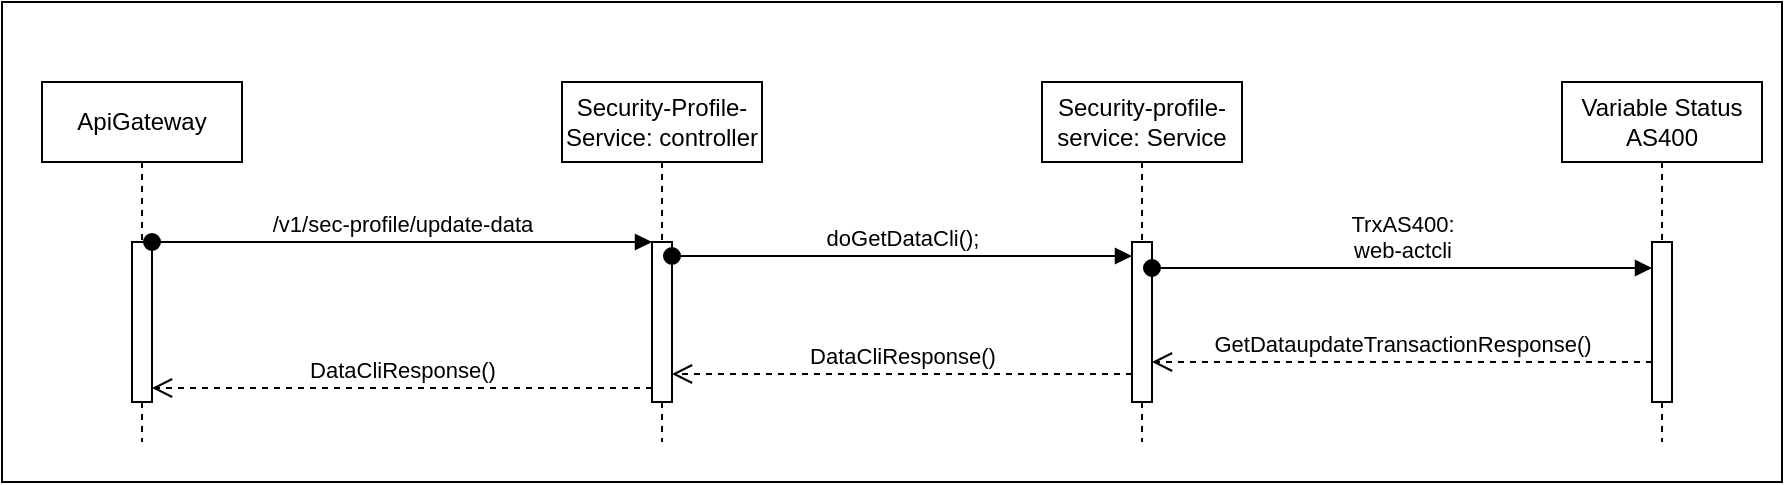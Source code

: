 <mxfile version="22.1.18" type="github">
  <diagram name="Page-1" id="2YBvvXClWsGukQMizWep">
    <mxGraphModel dx="1438" dy="699" grid="1" gridSize="10" guides="1" tooltips="1" connect="1" arrows="1" fold="1" page="1" pageScale="1" pageWidth="850" pageHeight="1100" math="0" shadow="0">
      <root>
        <mxCell id="0" />
        <mxCell id="1" parent="0" />
        <mxCell id="nOnCBORDjT6vLXgUn_2w-1" value="" style="rounded=0;whiteSpace=wrap;html=1;" vertex="1" parent="1">
          <mxGeometry x="40" width="890" height="240" as="geometry" />
        </mxCell>
        <mxCell id="nOnCBORDjT6vLXgUn_2w-2" value="ApiGateway" style="shape=umlLifeline;perimeter=lifelinePerimeter;whiteSpace=wrap;html=1;container=0;dropTarget=0;collapsible=0;recursiveResize=0;outlineConnect=0;portConstraint=eastwest;newEdgeStyle={&quot;edgeStyle&quot;:&quot;elbowEdgeStyle&quot;,&quot;elbow&quot;:&quot;vertical&quot;,&quot;curved&quot;:0,&quot;rounded&quot;:0};" vertex="1" parent="1">
          <mxGeometry x="60" y="40" width="100" height="180" as="geometry" />
        </mxCell>
        <mxCell id="nOnCBORDjT6vLXgUn_2w-3" value="" style="html=1;points=[];perimeter=orthogonalPerimeter;outlineConnect=0;targetShapes=umlLifeline;portConstraint=eastwest;newEdgeStyle={&quot;edgeStyle&quot;:&quot;elbowEdgeStyle&quot;,&quot;elbow&quot;:&quot;vertical&quot;,&quot;curved&quot;:0,&quot;rounded&quot;:0};" vertex="1" parent="nOnCBORDjT6vLXgUn_2w-2">
          <mxGeometry x="45" y="80" width="10" height="80" as="geometry" />
        </mxCell>
        <mxCell id="nOnCBORDjT6vLXgUn_2w-4" value="Security-Profile-Service: controller" style="shape=umlLifeline;perimeter=lifelinePerimeter;whiteSpace=wrap;html=1;container=0;dropTarget=0;collapsible=0;recursiveResize=0;outlineConnect=0;portConstraint=eastwest;newEdgeStyle={&quot;edgeStyle&quot;:&quot;elbowEdgeStyle&quot;,&quot;elbow&quot;:&quot;vertical&quot;,&quot;curved&quot;:0,&quot;rounded&quot;:0};" vertex="1" parent="1">
          <mxGeometry x="320" y="40" width="100" height="180" as="geometry" />
        </mxCell>
        <mxCell id="nOnCBORDjT6vLXgUn_2w-5" value="" style="html=1;points=[];perimeter=orthogonalPerimeter;outlineConnect=0;targetShapes=umlLifeline;portConstraint=eastwest;newEdgeStyle={&quot;edgeStyle&quot;:&quot;elbowEdgeStyle&quot;,&quot;elbow&quot;:&quot;vertical&quot;,&quot;curved&quot;:0,&quot;rounded&quot;:0};" vertex="1" parent="nOnCBORDjT6vLXgUn_2w-4">
          <mxGeometry x="45" y="80" width="10" height="80" as="geometry" />
        </mxCell>
        <mxCell id="nOnCBORDjT6vLXgUn_2w-6" value="DataCliResponse()" style="html=1;verticalAlign=bottom;endArrow=open;dashed=1;endSize=8;edgeStyle=elbowEdgeStyle;elbow=vertical;curved=0;rounded=0;" edge="1" parent="1">
          <mxGeometry relative="1" as="geometry">
            <mxPoint x="115" y="193" as="targetPoint" />
            <Array as="points">
              <mxPoint x="310" y="193" />
              <mxPoint x="190" y="293" />
            </Array>
            <mxPoint as="offset" />
            <mxPoint x="365" y="193" as="sourcePoint" />
          </mxGeometry>
        </mxCell>
        <mxCell id="nOnCBORDjT6vLXgUn_2w-7" value="Security-profile-service: Service" style="shape=umlLifeline;perimeter=lifelinePerimeter;whiteSpace=wrap;html=1;container=0;dropTarget=0;collapsible=0;recursiveResize=0;outlineConnect=0;portConstraint=eastwest;newEdgeStyle={&quot;edgeStyle&quot;:&quot;elbowEdgeStyle&quot;,&quot;elbow&quot;:&quot;vertical&quot;,&quot;curved&quot;:0,&quot;rounded&quot;:0};" vertex="1" parent="1">
          <mxGeometry x="560" y="40" width="100" height="180" as="geometry" />
        </mxCell>
        <mxCell id="nOnCBORDjT6vLXgUn_2w-8" value="" style="html=1;points=[];perimeter=orthogonalPerimeter;outlineConnect=0;targetShapes=umlLifeline;portConstraint=eastwest;newEdgeStyle={&quot;edgeStyle&quot;:&quot;elbowEdgeStyle&quot;,&quot;elbow&quot;:&quot;vertical&quot;,&quot;curved&quot;:0,&quot;rounded&quot;:0};" vertex="1" parent="nOnCBORDjT6vLXgUn_2w-7">
          <mxGeometry x="45" y="80" width="10" height="80" as="geometry" />
        </mxCell>
        <mxCell id="nOnCBORDjT6vLXgUn_2w-9" value="Variable Status AS400" style="shape=umlLifeline;perimeter=lifelinePerimeter;whiteSpace=wrap;html=1;container=0;dropTarget=0;collapsible=0;recursiveResize=0;outlineConnect=0;portConstraint=eastwest;newEdgeStyle={&quot;edgeStyle&quot;:&quot;elbowEdgeStyle&quot;,&quot;elbow&quot;:&quot;vertical&quot;,&quot;curved&quot;:0,&quot;rounded&quot;:0};" vertex="1" parent="1">
          <mxGeometry x="820" y="40" width="100" height="180" as="geometry" />
        </mxCell>
        <mxCell id="nOnCBORDjT6vLXgUn_2w-10" value="" style="html=1;points=[];perimeter=orthogonalPerimeter;outlineConnect=0;targetShapes=umlLifeline;portConstraint=eastwest;newEdgeStyle={&quot;edgeStyle&quot;:&quot;elbowEdgeStyle&quot;,&quot;elbow&quot;:&quot;vertical&quot;,&quot;curved&quot;:0,&quot;rounded&quot;:0};" vertex="1" parent="nOnCBORDjT6vLXgUn_2w-9">
          <mxGeometry x="45" y="80" width="10" height="80" as="geometry" />
        </mxCell>
        <mxCell id="nOnCBORDjT6vLXgUn_2w-11" value="/v1/sec-profile/update-data" style="html=1;verticalAlign=bottom;startArrow=oval;endArrow=block;startSize=8;edgeStyle=elbowEdgeStyle;elbow=vertical;curved=0;rounded=0;" edge="1" parent="1" source="nOnCBORDjT6vLXgUn_2w-3" target="nOnCBORDjT6vLXgUn_2w-5">
          <mxGeometry relative="1" as="geometry">
            <mxPoint x="150" y="120" as="sourcePoint" />
            <mxPoint x="210.0" y="120.31" as="targetPoint" />
            <Array as="points">
              <mxPoint x="210" y="120" />
            </Array>
            <mxPoint as="offset" />
          </mxGeometry>
        </mxCell>
        <mxCell id="nOnCBORDjT6vLXgUn_2w-12" value="doGetDataCli();" style="html=1;verticalAlign=bottom;startArrow=oval;endArrow=block;startSize=8;edgeStyle=elbowEdgeStyle;elbow=vertical;curved=0;rounded=0;" edge="1" parent="1">
          <mxGeometry relative="1" as="geometry">
            <mxPoint x="375" y="127" as="sourcePoint" />
            <mxPoint x="605" y="127" as="targetPoint" />
            <Array as="points">
              <mxPoint x="560" y="127" />
              <mxPoint x="485" y="127" />
            </Array>
            <mxPoint as="offset" />
          </mxGeometry>
        </mxCell>
        <mxCell id="nOnCBORDjT6vLXgUn_2w-13" value="DataCliResponse()" style="html=1;verticalAlign=bottom;endArrow=open;dashed=1;endSize=8;edgeStyle=elbowEdgeStyle;elbow=vertical;curved=0;rounded=0;" edge="1" parent="1">
          <mxGeometry x="-0.001" relative="1" as="geometry">
            <mxPoint x="375" y="186" as="targetPoint" />
            <Array as="points">
              <mxPoint x="570" y="186" />
              <mxPoint x="425" y="195.76" />
            </Array>
            <mxPoint x="605" y="186" as="sourcePoint" />
            <mxPoint as="offset" />
          </mxGeometry>
        </mxCell>
        <mxCell id="nOnCBORDjT6vLXgUn_2w-14" value="TrxAS400: &lt;br&gt;web-actcli" style="html=1;verticalAlign=bottom;startArrow=oval;endArrow=block;startSize=8;edgeStyle=elbowEdgeStyle;elbow=vertical;curved=0;rounded=0;" edge="1" parent="1" target="nOnCBORDjT6vLXgUn_2w-10">
          <mxGeometry relative="1" as="geometry">
            <mxPoint x="615" y="133" as="sourcePoint" />
            <mxPoint x="815.0" y="133" as="targetPoint" />
            <Array as="points">
              <mxPoint x="770" y="133" />
              <mxPoint x="690" y="153" />
            </Array>
            <mxPoint as="offset" />
          </mxGeometry>
        </mxCell>
        <mxCell id="nOnCBORDjT6vLXgUn_2w-15" value="GetDataupdateTransactionResponse()" style="html=1;verticalAlign=bottom;endArrow=open;dashed=1;endSize=8;edgeStyle=elbowEdgeStyle;elbow=vertical;curved=0;rounded=0;" edge="1" parent="1" source="nOnCBORDjT6vLXgUn_2w-10">
          <mxGeometry relative="1" as="geometry">
            <mxPoint x="615" y="180" as="targetPoint" />
            <Array as="points">
              <mxPoint x="785" y="180" />
              <mxPoint x="640" y="189.76" />
            </Array>
            <mxPoint x="815.0" y="180" as="sourcePoint" />
          </mxGeometry>
        </mxCell>
      </root>
    </mxGraphModel>
  </diagram>
</mxfile>
